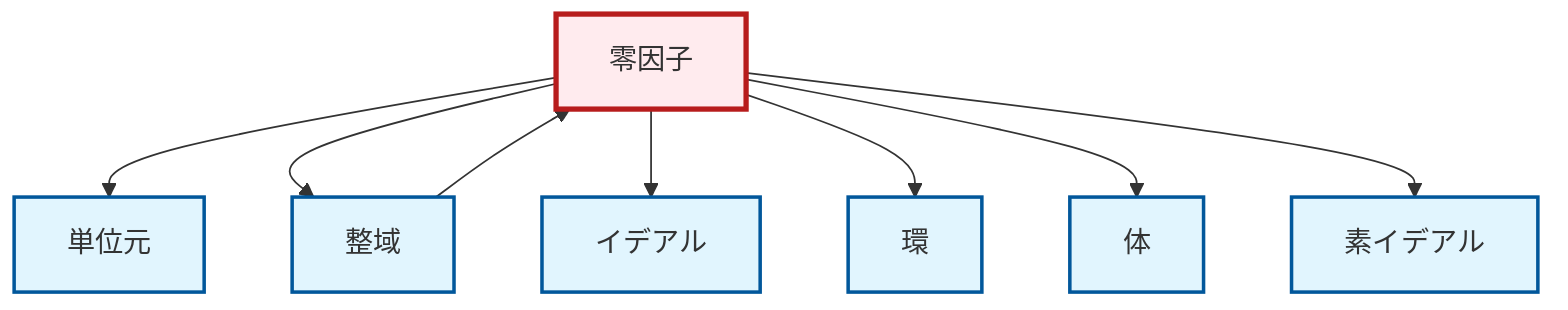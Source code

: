 graph TD
    classDef definition fill:#e1f5fe,stroke:#01579b,stroke-width:2px
    classDef theorem fill:#f3e5f5,stroke:#4a148c,stroke-width:2px
    classDef axiom fill:#fff3e0,stroke:#e65100,stroke-width:2px
    classDef example fill:#e8f5e9,stroke:#1b5e20,stroke-width:2px
    classDef current fill:#ffebee,stroke:#b71c1c,stroke-width:3px
    def-prime-ideal["素イデアル"]:::definition
    def-identity-element["単位元"]:::definition
    def-field["体"]:::definition
    def-zero-divisor["零因子"]:::definition
    def-ring["環"]:::definition
    def-ideal["イデアル"]:::definition
    def-integral-domain["整域"]:::definition
    def-zero-divisor --> def-identity-element
    def-integral-domain --> def-zero-divisor
    def-zero-divisor --> def-integral-domain
    def-zero-divisor --> def-ideal
    def-zero-divisor --> def-ring
    def-zero-divisor --> def-field
    def-zero-divisor --> def-prime-ideal
    class def-zero-divisor current